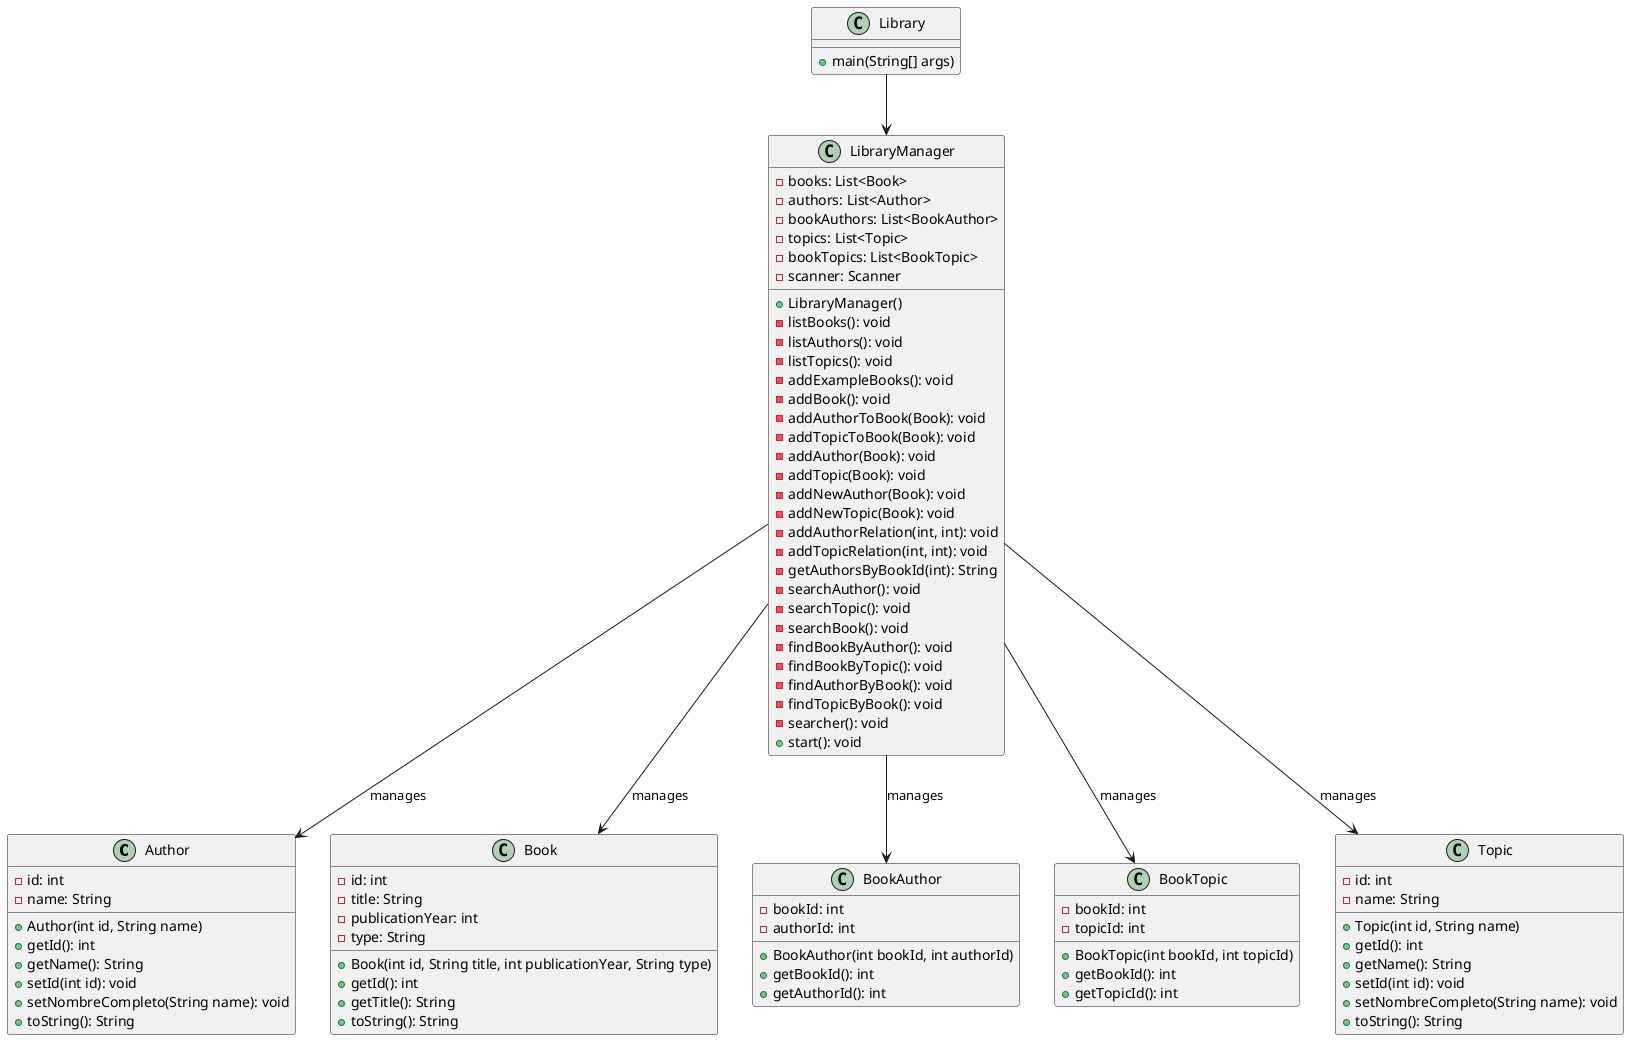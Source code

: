 @startuml
class Author {
    - id: int
    - name: String

    + Author(int id, String name)
    + getId(): int
    + getName(): String
    + setId(int id): void
    + setNombreCompleto(String name): void
    + toString(): String
}
class Book {
    - id: int
    - title: String
    - publicationYear: int
    - type: String

    + Book(int id, String title, int publicationYear, String type)
    + getId(): int
    + getTitle(): String
    + toString(): String
}
class BookAuthor {
    - bookId: int
    - authorId: int

    + BookAuthor(int bookId, int authorId)
    + getBookId(): int
    + getAuthorId(): int
}
class BookTopic {
    - bookId: int
    - topicId: int

    + BookTopic(int bookId, int topicId)
    + getBookId(): int
    + getTopicId(): int
}
class Library {
    + main(String[] args)
}
class LibraryManager {
    - books: List<Book>
    - authors: List<Author>
    - bookAuthors: List<BookAuthor>
    - topics: List<Topic>
    - bookTopics: List<BookTopic>
    - scanner: Scanner
    + LibraryManager()
    - listBooks(): void
    - listAuthors(): void
    - listTopics(): void
    - addExampleBooks(): void
    - addBook(): void
    - addAuthorToBook(Book): void
    - addTopicToBook(Book): void
    - addAuthor(Book): void
    - addTopic(Book): void
    - addNewAuthor(Book): void
    - addNewTopic(Book): void
    - addAuthorRelation(int, int): void
    - addTopicRelation(int, int): void
    - getAuthorsByBookId(int): String
    - searchAuthor(): void
    - searchTopic(): void
    - searchBook(): void
    - findBookByAuthor(): void
    - findBookByTopic(): void
    - findAuthorByBook(): void
    - findTopicByBook(): void
    - searcher(): void
    + start(): void
}
class Topic {
    - id: int
    - name: String

    + Topic(int id, String name)
    + getId(): int
    + getName(): String
    + setId(int id): void
    + setNombreCompleto(String name): void
    + toString(): String
}


LibraryManager --> Book: manages
LibraryManager --> Author: manages
LibraryManager --> BookAuthor: manages
LibraryManager --> Topic: manages
LibraryManager --> BookTopic: manages
Library --> LibraryManager
@enduml